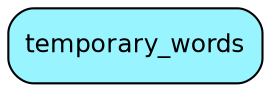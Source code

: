 digraph temporary_words  {
node [shape = box style="rounded, filled" fontname = "Helvetica" fontsize = "12" ]
edge [fontname = "Helvetica" fontsize = "9"]

temporary_words[fillcolor = "cadetblue1"]
}

